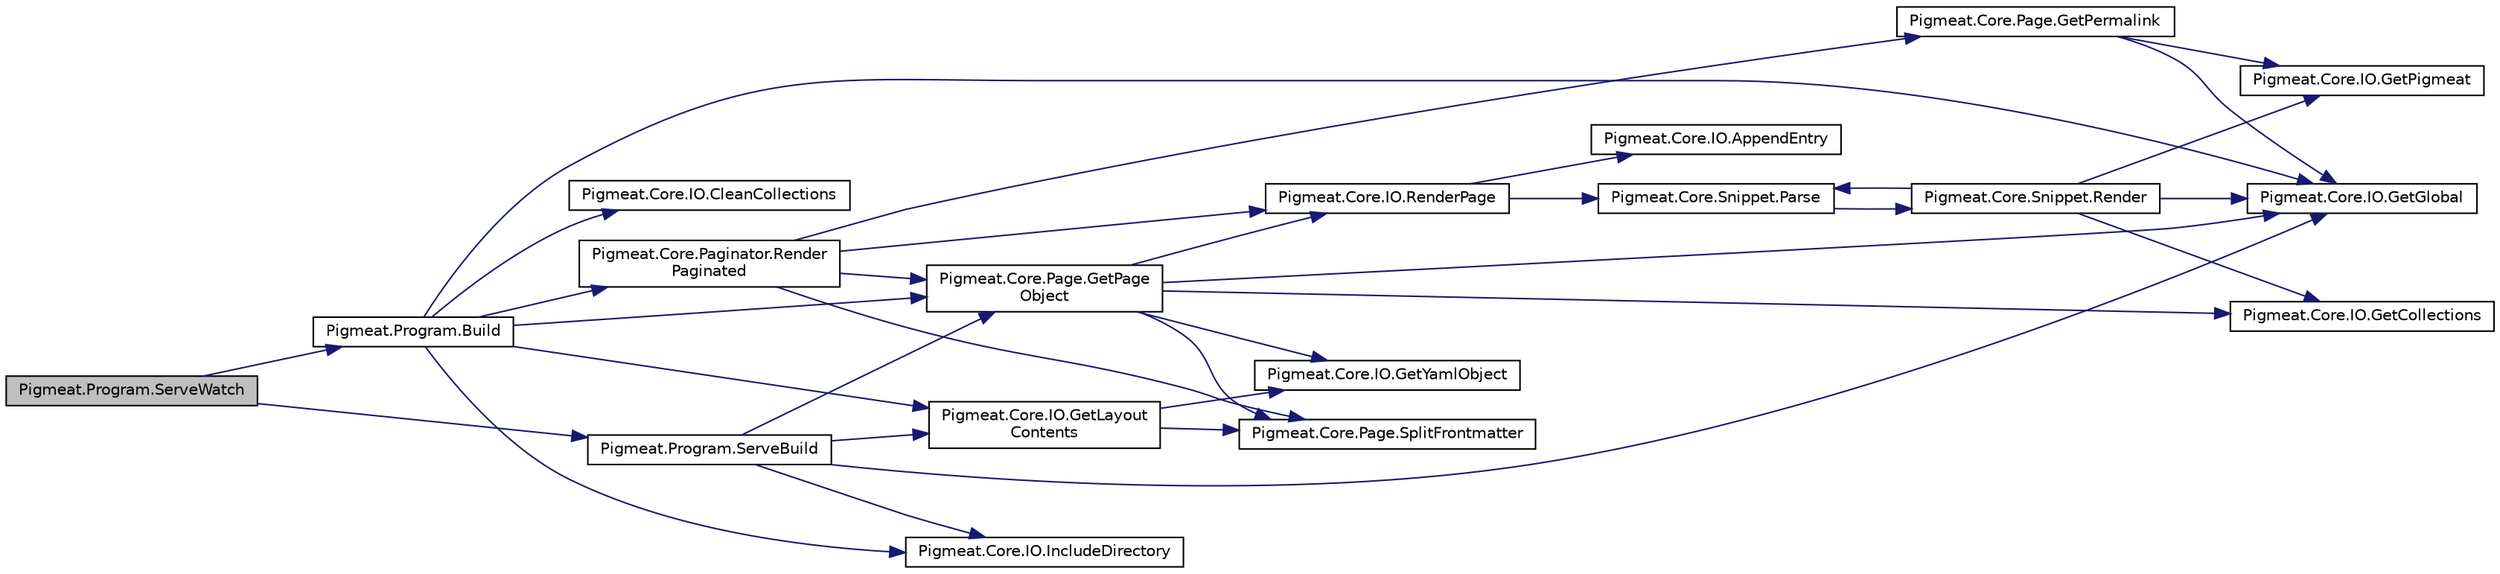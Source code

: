digraph "Pigmeat.Program.ServeWatch"
{
  edge [fontname="Helvetica",fontsize="10",labelfontname="Helvetica",labelfontsize="10"];
  node [fontname="Helvetica",fontsize="10",shape=record];
  rankdir="LR";
  Node124 [label="Pigmeat.Program.ServeWatch",height=0.2,width=0.4,color="black", fillcolor="grey75", style="filled", fontcolor="black"];
  Node124 -> Node125 [color="midnightblue",fontsize="10",style="solid",fontname="Helvetica"];
  Node125 [label="Pigmeat.Program.Build",height=0.2,width=0.4,color="black", fillcolor="white", style="filled",URL="$class_pigmeat_1_1_program.html#a878beaee804aea5645618e59b1a6d250",tooltip="The standard Pigmeat build process "];
  Node125 -> Node126 [color="midnightblue",fontsize="10",style="solid",fontname="Helvetica"];
  Node126 [label="Pigmeat.Core.IO.GetGlobal",height=0.2,width=0.4,color="black", fillcolor="white", style="filled",URL="$class_pigmeat_1_1_core_1_1_i_o.html#a8f84ec34a489ed4c83089b16308ddc7f",tooltip="Get file representing project&#39;s Global context "];
  Node125 -> Node127 [color="midnightblue",fontsize="10",style="solid",fontname="Helvetica"];
  Node127 [label="Pigmeat.Core.IO.GetLayout\lContents",height=0.2,width=0.4,color="black", fillcolor="white", style="filled",URL="$class_pigmeat_1_1_core_1_1_i_o.html#ae9cd73892daa23bdf19c9a229fe62b7b",tooltip="Get the contents of Layouts recursively "];
  Node127 -> Node128 [color="midnightblue",fontsize="10",style="solid",fontname="Helvetica"];
  Node128 [label="Pigmeat.Core.Page.SplitFrontmatter",height=0.2,width=0.4,color="black", fillcolor="white", style="filled",URL="$class_pigmeat_1_1_core_1_1_page.html#adeeba3432008a2b7718ad52c2e0ae058",tooltip="Gets the YAML of the frontmatter for a given page "];
  Node127 -> Node129 [color="midnightblue",fontsize="10",style="solid",fontname="Helvetica"];
  Node129 [label="Pigmeat.Core.IO.GetYamlObject",height=0.2,width=0.4,color="black", fillcolor="white", style="filled",URL="$class_pigmeat_1_1_core_1_1_i_o.html#a65785eb7263115da1c592b06597727f5",tooltip="Convert YAML data into JObject "];
  Node125 -> Node130 [color="midnightblue",fontsize="10",style="solid",fontname="Helvetica"];
  Node130 [label="Pigmeat.Core.Page.GetPage\lObject",height=0.2,width=0.4,color="black", fillcolor="white", style="filled",URL="$class_pigmeat_1_1_core_1_1_page.html#a3a2dee942bb7b2f763ce5d1caba4163d",tooltip="Parses a given page into a JObject "];
  Node130 -> Node128 [color="midnightblue",fontsize="10",style="solid",fontname="Helvetica"];
  Node130 -> Node129 [color="midnightblue",fontsize="10",style="solid",fontname="Helvetica"];
  Node130 -> Node126 [color="midnightblue",fontsize="10",style="solid",fontname="Helvetica"];
  Node130 -> Node131 [color="midnightblue",fontsize="10",style="solid",fontname="Helvetica"];
  Node131 [label="Pigmeat.Core.IO.GetCollections",height=0.2,width=0.4,color="black", fillcolor="white", style="filled",URL="$class_pigmeat_1_1_core_1_1_i_o.html#a95f27be3fb9f5fd7e668f903c4e1cfb4",tooltip="Create a JObject to merge with the Global context containing each collection&#39;s collection.json data "];
  Node130 -> Node132 [color="midnightblue",fontsize="10",style="solid",fontname="Helvetica"];
  Node132 [label="Pigmeat.Core.IO.RenderPage",height=0.2,width=0.4,color="black", fillcolor="white", style="filled",URL="$class_pigmeat_1_1_core_1_1_i_o.html#a60f49d31957620c308423cad19dbf5f6",tooltip="Take layout, place Markdig-parsed content in layout, evaluate includes, render with Scriban ..."];
  Node132 -> Node133 [color="midnightblue",fontsize="10",style="solid",fontname="Helvetica"];
  Node133 [label="Pigmeat.Core.Snippet.Parse",height=0.2,width=0.4,color="black", fillcolor="white", style="filled",URL="$class_pigmeat_1_1_core_1_1_snippet.html#a54ea5e1d3a8cd6308a1b1c9f01457146",tooltip="Parses through each {! snippet !} call in a page and evaluates them "];
  Node133 -> Node134 [color="midnightblue",fontsize="10",style="solid",fontname="Helvetica"];
  Node134 [label="Pigmeat.Core.Snippet.Render",height=0.2,width=0.4,color="black", fillcolor="white", style="filled",URL="$class_pigmeat_1_1_core_1_1_snippet.html#ac3dd182d3699b9997372e1baa768de2b",tooltip="Renders Snippets "];
  Node134 -> Node126 [color="midnightblue",fontsize="10",style="solid",fontname="Helvetica"];
  Node134 -> Node131 [color="midnightblue",fontsize="10",style="solid",fontname="Helvetica"];
  Node134 -> Node135 [color="midnightblue",fontsize="10",style="solid",fontname="Helvetica"];
  Node135 [label="Pigmeat.Core.IO.GetPigmeat",height=0.2,width=0.4,color="black", fillcolor="white", style="filled",URL="$class_pigmeat_1_1_core_1_1_i_o.html#ab52a010415630b7063180fd58759eab3",tooltip="Get JObject representing project&#39;s Pigmeat context "];
  Node134 -> Node133 [color="midnightblue",fontsize="10",style="solid",fontname="Helvetica"];
  Node132 -> Node136 [color="midnightblue",fontsize="10",style="solid",fontname="Helvetica"];
  Node136 [label="Pigmeat.Core.IO.AppendEntry",height=0.2,width=0.4,color="black", fillcolor="white", style="filled",URL="$class_pigmeat_1_1_core_1_1_i_o.html#a513be40f796bdadd8f6eb31f2446716a",tooltip="Adds JObject representations of pages in a collection to the collection&#39;s entries field in its collec..."];
  Node125 -> Node137 [color="midnightblue",fontsize="10",style="solid",fontname="Helvetica"];
  Node137 [label="Pigmeat.Core.Paginator.Render\lPaginated",height=0.2,width=0.4,color="black", fillcolor="white", style="filled",URL="$class_pigmeat_1_1_core_1_1_paginator.html#a38c0bfdf8bfe439eb2a3e58a638c823a",tooltip="Outputs a paginated version of a page (requires {{ page.paginate }} and {{ page.collection }}) ..."];
  Node137 -> Node130 [color="midnightblue",fontsize="10",style="solid",fontname="Helvetica"];
  Node137 -> Node128 [color="midnightblue",fontsize="10",style="solid",fontname="Helvetica"];
  Node137 -> Node138 [color="midnightblue",fontsize="10",style="solid",fontname="Helvetica"];
  Node138 [label="Pigmeat.Core.Page.GetPermalink",height=0.2,width=0.4,color="black", fillcolor="white", style="filled",URL="$class_pigmeat_1_1_core_1_1_page.html#a22b69a07b899c8d9825fb388357ce3b7",tooltip="Parses the permalink using given metadata to generate an output path "];
  Node138 -> Node126 [color="midnightblue",fontsize="10",style="solid",fontname="Helvetica"];
  Node138 -> Node135 [color="midnightblue",fontsize="10",style="solid",fontname="Helvetica"];
  Node137 -> Node132 [color="midnightblue",fontsize="10",style="solid",fontname="Helvetica"];
  Node125 -> Node139 [color="midnightblue",fontsize="10",style="solid",fontname="Helvetica"];
  Node139 [label="Pigmeat.Core.IO.IncludeDirectory",height=0.2,width=0.4,color="black", fillcolor="white", style="filled",URL="$class_pigmeat_1_1_core_1_1_i_o.html#ab8a3a50a1c1ae3b1183e298846b77abd",tooltip="Copy a directory recursively, for if in {{{ global.include }}} "];
  Node125 -> Node140 [color="midnightblue",fontsize="10",style="solid",fontname="Helvetica"];
  Node140 [label="Pigmeat.Core.IO.CleanCollections",height=0.2,width=0.4,color="black", fillcolor="white", style="filled",URL="$class_pigmeat_1_1_core_1_1_i_o.html#a0c35ca471821347e16cd0d36a4af6c2f",tooltip="Clean out the entries field in every collection.json file "];
  Node124 -> Node141 [color="midnightblue",fontsize="10",style="solid",fontname="Helvetica"];
  Node141 [label="Pigmeat.Program.ServeBuild",height=0.2,width=0.4,color="black", fillcolor="white", style="filled",URL="$class_pigmeat_1_1_program.html#a196f0e133927e9c381295c4915ebdfb2",tooltip="Rebuild changed files (final component of the serve command) "];
  Node141 -> Node126 [color="midnightblue",fontsize="10",style="solid",fontname="Helvetica"];
  Node141 -> Node127 [color="midnightblue",fontsize="10",style="solid",fontname="Helvetica"];
  Node141 -> Node130 [color="midnightblue",fontsize="10",style="solid",fontname="Helvetica"];
  Node141 -> Node139 [color="midnightblue",fontsize="10",style="solid",fontname="Helvetica"];
}
